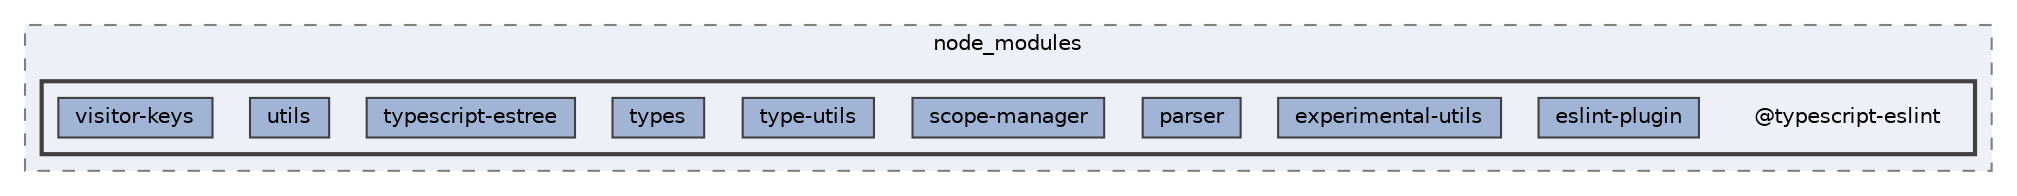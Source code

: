 digraph "pkiclassroomrescheduler/src/main/frontend/node_modules/@typescript-eslint"
{
 // LATEX_PDF_SIZE
  bgcolor="transparent";
  edge [fontname=Helvetica,fontsize=10,labelfontname=Helvetica,labelfontsize=10];
  node [fontname=Helvetica,fontsize=10,shape=box,height=0.2,width=0.4];
  compound=true
  subgraph clusterdir_72953eda66ccb3a2722c28e1c3e6c23b {
    graph [ bgcolor="#edf0f7", pencolor="grey50", label="node_modules", fontname=Helvetica,fontsize=10 style="filled,dashed", URL="dir_72953eda66ccb3a2722c28e1c3e6c23b.html",tooltip=""]
  subgraph clusterdir_68e8f995fcc5380f81b55e0482476f79 {
    graph [ bgcolor="#edf0f7", pencolor="grey25", label="", fontname=Helvetica,fontsize=10 style="filled,bold", URL="dir_68e8f995fcc5380f81b55e0482476f79.html",tooltip=""]
    dir_68e8f995fcc5380f81b55e0482476f79 [shape=plaintext, label="@typescript-eslint"];
  dir_79c3d55650b2b840513b6f7577664a4f [label="eslint-plugin", fillcolor="#a2b4d6", color="grey25", style="filled", URL="dir_79c3d55650b2b840513b6f7577664a4f.html",tooltip=""];
  dir_d5dd08a98ac3ed786134bb6d6efe94e4 [label="experimental-utils", fillcolor="#a2b4d6", color="grey25", style="filled", URL="dir_d5dd08a98ac3ed786134bb6d6efe94e4.html",tooltip=""];
  dir_b874186cf58e19aebbb291c475b2cfa7 [label="parser", fillcolor="#a2b4d6", color="grey25", style="filled", URL="dir_b874186cf58e19aebbb291c475b2cfa7.html",tooltip=""];
  dir_3c88d95e99bc1a9bad35c6dabc28be65 [label="scope-manager", fillcolor="#a2b4d6", color="grey25", style="filled", URL="dir_3c88d95e99bc1a9bad35c6dabc28be65.html",tooltip=""];
  dir_978882aa8b36de887bb9654d9e03f3be [label="type-utils", fillcolor="#a2b4d6", color="grey25", style="filled", URL="dir_978882aa8b36de887bb9654d9e03f3be.html",tooltip=""];
  dir_9f75e95e6aea88b1a1937a43e4ec7b71 [label="types", fillcolor="#a2b4d6", color="grey25", style="filled", URL="dir_9f75e95e6aea88b1a1937a43e4ec7b71.html",tooltip=""];
  dir_7f58ac25e478a649edffb45776b603ee [label="typescript-estree", fillcolor="#a2b4d6", color="grey25", style="filled", URL="dir_7f58ac25e478a649edffb45776b603ee.html",tooltip=""];
  dir_06956c339785cad62116b26d664daea9 [label="utils", fillcolor="#a2b4d6", color="grey25", style="filled", URL="dir_06956c339785cad62116b26d664daea9.html",tooltip=""];
  dir_4fdc7c29c9de297c61aae2401ae339e1 [label="visitor-keys", fillcolor="#a2b4d6", color="grey25", style="filled", URL="dir_4fdc7c29c9de297c61aae2401ae339e1.html",tooltip=""];
  }
  }
}
